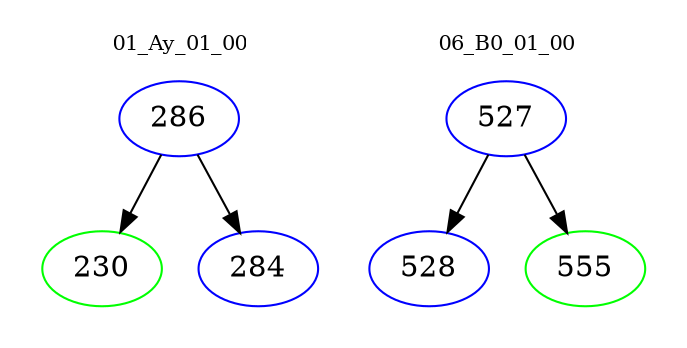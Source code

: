 digraph{
subgraph cluster_0 {
color = white
label = "01_Ay_01_00";
fontsize=10;
T0_286 [label="286", color="blue"]
T0_286 -> T0_230 [color="black"]
T0_230 [label="230", color="green"]
T0_286 -> T0_284 [color="black"]
T0_284 [label="284", color="blue"]
}
subgraph cluster_1 {
color = white
label = "06_B0_01_00";
fontsize=10;
T1_527 [label="527", color="blue"]
T1_527 -> T1_528 [color="black"]
T1_528 [label="528", color="blue"]
T1_527 -> T1_555 [color="black"]
T1_555 [label="555", color="green"]
}
}
